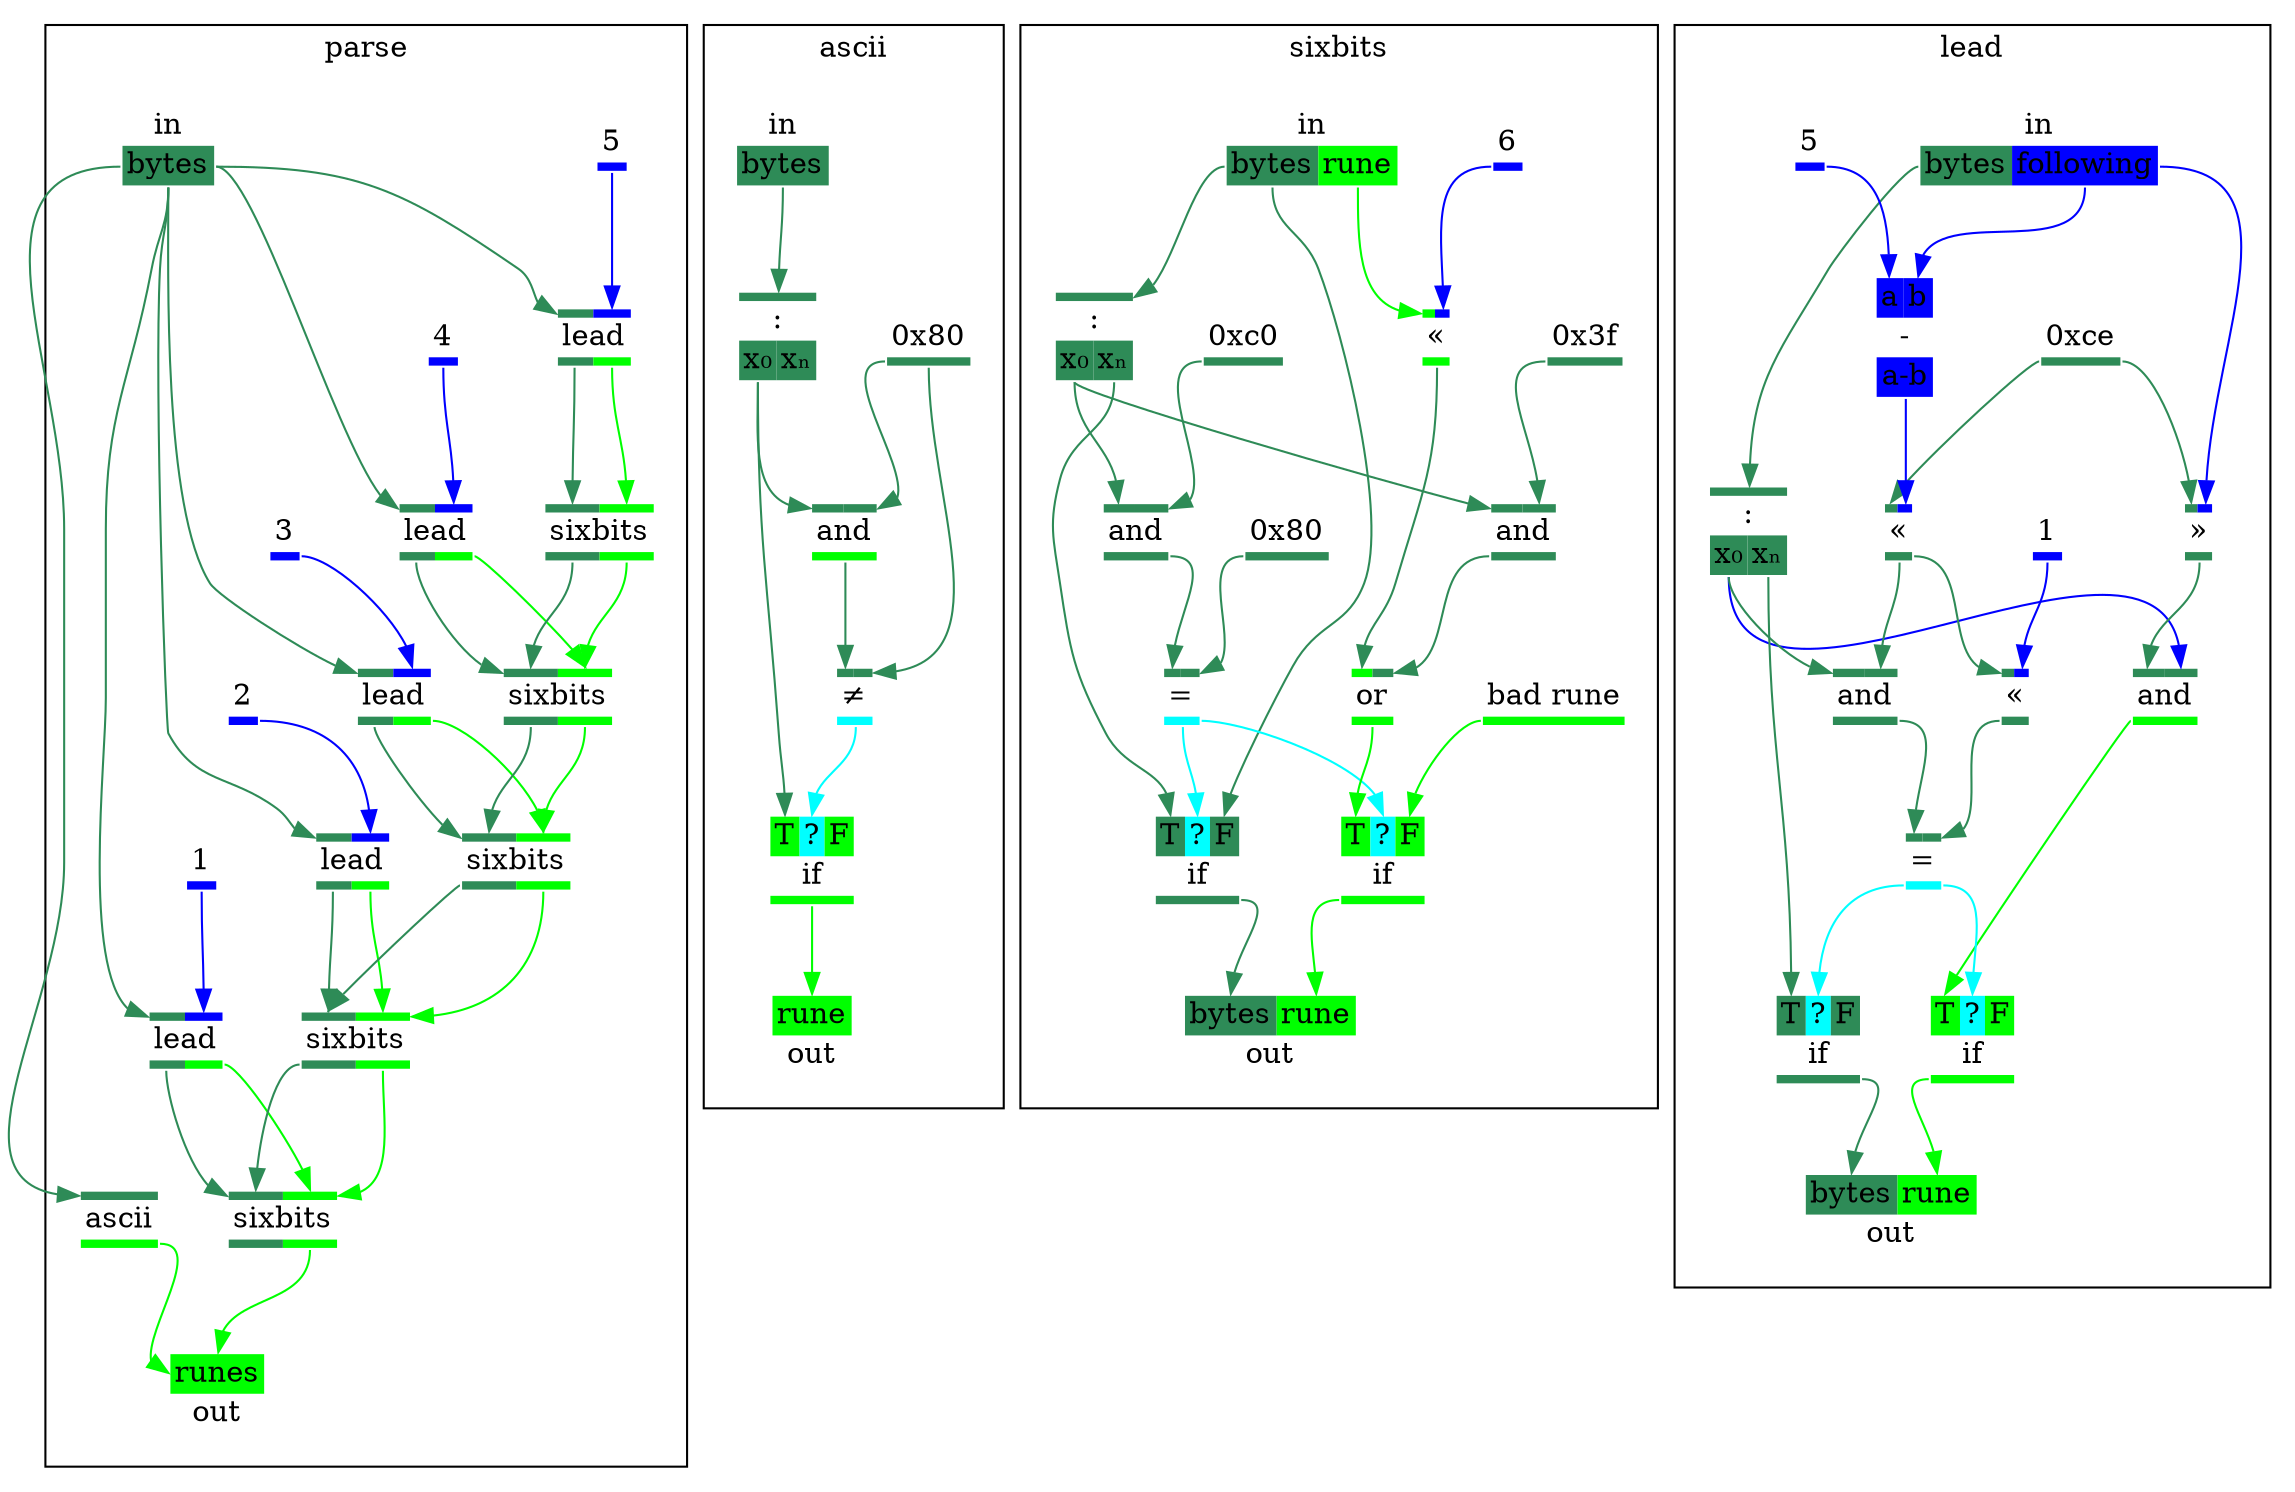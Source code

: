 digraph flow {
	rankdir = TB;
	node [shape=none; style=rounded]
	subgraph cluster_byte_parse_rune {
		shape = box
		label = "parse"
		byte_parse_rune_in [
			label=< <table border="0" cellspacing="0">
					<tr><td port="0"></td></tr>
					<tr><td port="fn">in</td></tr>
					<tr><td port="a" bgcolor="seagreen">bytes</td></tr>
					</table>>
		]
		byte_parse_rune_out [
			label=< <table border="0" cellspacing="0">
					<tr><td port="0" bgcolor="green">runes</td></tr>
					<tr><td port="fn">out</td></tr>
					<tr><td port="a"></td></tr>
					</table>>
		]
		byte_parse_rune_ascii [
			label=< <table border="0" cellspacing="0">
					<tr><td port="0" bgcolor="seagreen"></td></tr>
					<tr><td port="fn">ascii</td></tr>
					<tr><td port="a" bgcolor="green"></td></tr>
					</table>>
		]
		byte_parse_rune_in:a -> byte_parse_rune_ascii:0 [color=seagreen]
		byte_parse_rune_ascii:a -> byte_parse_rune_out:0 [color=green]

		byte_parse_rune_sixbits0 [
			label=< <table border="0" cellspacing="0">
					<tr><td port="0" bgcolor="seagreen"></td><td port="1" bgcolor="green"></td></tr>
					<tr><td colspan="2" port="fn">sixbits</td></tr>
					<tr><td port="a" bgcolor="seagreen"></td><td port="b" bgcolor="green"></td></tr>
					</table>>
		]
		byte_parse_rune_sixbits0:b -> byte_parse_rune_out:0 [color=green]
		byte_parse_rune_lead1 [
			label=< <table border="0" cellspacing="0">
					<tr><td port="0" bgcolor="seagreen"></td><td port="1" bgcolor="blue"></td></tr>
					<tr><td colspan="2" port="fn">lead</td></tr>
					<tr><td port="a" bgcolor="seagreen"></td><td port="b" bgcolor="green"></td></tr>
					</table>>
		]
		byte_parse_rune_in:a -> byte_parse_rune_lead1:0 [color=seagreen]
		byte_parse_rune_lead1:a -> byte_parse_rune_sixbits0:0 [color=seagreen]
		byte_parse_rune_lead1:b -> byte_parse_rune_sixbits0:1 [color=green]
		byte_parse_rune_one_0 [
			label=< <table border="0" cellspacing="0">
					<tr><td port="0"></td></tr>
					<tr><td port="fn">1</td></tr>
					<tr><td port="a" bgcolor="blue"></td></tr>
					</table>>
		]
		byte_parse_rune_one_0:a -> byte_parse_rune_lead1:1 [color=blue]

		byte_parse_rune_sixbits1 [
			label=< <table border="0" cellspacing="0">
					<tr><td port="0" bgcolor="seagreen"></td><td port="1" bgcolor="green"></td></tr>
					<tr><td colspan="2" port="fn">sixbits</td></tr>
					<tr><td port="a" bgcolor="seagreen"></td><td port="b" bgcolor="green"></td></tr>
					</table>>
		]
		byte_parse_rune_sixbits1:a -> byte_parse_rune_sixbits0:0 [color=seagreen]
		byte_parse_rune_sixbits1:b -> byte_parse_rune_sixbits0:1 [color=green]
		byte_parse_rune_lead2 [
			label=< <table border="0" cellspacing="0">
					<tr><td port="0" bgcolor="seagreen"></td><td port="1" bgcolor="blue"></td></tr>
					<tr><td colspan="2" port="fn">lead</td></tr>
					<tr><td port="a" bgcolor="seagreen"></td><td port="b" bgcolor="green"></td></tr>
					</table>>
		]
		byte_parse_rune_in:a -> byte_parse_rune_lead2:0 [color=seagreen]
		byte_parse_rune_lead2:a -> byte_parse_rune_sixbits1:0 [color=seagreen]
		byte_parse_rune_lead2:b -> byte_parse_rune_sixbits1:1 [color=green]
		byte_parse_rune_two_0 [
			label=< <table border="0" cellspacing="0">
					<tr><td port="0"></td></tr>
					<tr><td port="fn">2</td></tr>
					<tr><td port="a" bgcolor="blue"></td></tr>
					</table>>
		]
		byte_parse_rune_two_0:a -> byte_parse_rune_lead2:1 [color=blue]

		byte_parse_rune_sixbits2 [
			label=< <table border="0" cellspacing="0">
					<tr><td port="0" bgcolor="seagreen"></td><td port="1" bgcolor="green"></td></tr>
					<tr><td colspan="2" port="fn">sixbits</td></tr>
					<tr><td port="a" bgcolor="seagreen"></td><td port="b" bgcolor="green"></td></tr>
					</table>>
		]
		byte_parse_rune_sixbits2:a -> byte_parse_rune_sixbits1:0 [color=seagreen]
		byte_parse_rune_sixbits2:b -> byte_parse_rune_sixbits1:1 [color=green]
		byte_parse_rune_lead3 [
			label=< <table border="0" cellspacing="0">
					<tr><td port="0" bgcolor="seagreen"></td><td port="1" bgcolor="blue"></td></tr>
					<tr><td colspan="2" port="fn">lead</td></tr>
					<tr><td port="a" bgcolor="seagreen"></td><td port="b" bgcolor="green"></td></tr>
					</table>>
		]
		byte_parse_rune_in:a -> byte_parse_rune_lead3:0 [color=seagreen]
		byte_parse_rune_lead3:a -> byte_parse_rune_sixbits2:0 [color=seagreen]
		byte_parse_rune_lead3:b -> byte_parse_rune_sixbits2:1 [color=green]
		byte_parse_rune_three_0 [
			label=< <table border="0" cellspacing="0">
					<tr><td port="0"></td></tr>
					<tr><td port="fn">3</td></tr>
					<tr><td port="a" bgcolor="blue"></td></tr>
					</table>>
		]
		byte_parse_rune_three_0:a -> byte_parse_rune_lead3:1 [color=blue]

		byte_parse_rune_sixbits3 [
			label=< <table border="0" cellspacing="0">
					<tr><td port="0" bgcolor="seagreen"></td><td port="1" bgcolor="green"></td></tr>
					<tr><td colspan="2" port="fn">sixbits</td></tr>
					<tr><td port="a" bgcolor="seagreen"></td><td port="b" bgcolor="green"></td></tr>
					</table>>
		]
		byte_parse_rune_sixbits3:a -> byte_parse_rune_sixbits2:0 [color=seagreen]
		byte_parse_rune_sixbits3:b -> byte_parse_rune_sixbits2:1 [color=green]
		byte_parse_rune_lead4 [
			label=< <table border="0" cellspacing="0">
					<tr><td port="0" bgcolor="seagreen"></td><td port="1" bgcolor="blue"></td></tr>
					<tr><td colspan="2" port="fn">lead</td></tr>
					<tr><td port="a" bgcolor="seagreen"></td><td port="b" bgcolor="green"></td></tr>
					</table>>
		]
		byte_parse_rune_in:a -> byte_parse_rune_lead4:0 [color=seagreen]
		byte_parse_rune_lead4:a -> byte_parse_rune_sixbits3:0 [color=seagreen]
		byte_parse_rune_lead4:b -> byte_parse_rune_sixbits3:1 [color=green]
		byte_parse_rune_four_0 [
			label=< <table border="0" cellspacing="0">
					<tr><td port="0"></td></tr>
					<tr><td port="fn">4</td></tr>
					<tr><td port="a" bgcolor="blue"></td></tr>
					</table>>
		]
		byte_parse_rune_four_0:a -> byte_parse_rune_lead4:1 [color=blue]

		byte_parse_rune_sixbits4 [
			label=< <table border="0" cellspacing="0">
					<tr><td port="0" bgcolor="seagreen"></td><td port="1" bgcolor="green"></td></tr>
					<tr><td colspan="2" port="fn">sixbits</td></tr>
					<tr><td port="a" bgcolor="seagreen"></td><td port="b" bgcolor="green"></td></tr>
					</table>>
		]
		byte_parse_rune_sixbits4:a -> byte_parse_rune_sixbits3:0 [color=seagreen]
		byte_parse_rune_sixbits4:b -> byte_parse_rune_sixbits3:1 [color=green]
		byte_parse_rune_lead5 [
			label=< <table border="0" cellspacing="0">
					<tr><td port="0" bgcolor="seagreen"></td><td port="1" bgcolor="blue"></td></tr>
					<tr><td colspan="2" port="fn">lead</td></tr>
					<tr><td port="a" bgcolor="seagreen"></td><td port="b" bgcolor="green"></td></tr>
					</table>>
		]
		byte_parse_rune_in:a -> byte_parse_rune_lead5:0 [color=seagreen]
		byte_parse_rune_lead5:a -> byte_parse_rune_sixbits4:0 [color=seagreen]
		byte_parse_rune_lead5:b -> byte_parse_rune_sixbits4:1 [color=green]
		byte_parse_rune_five_0 [
			label=< <table border="0" cellspacing="0">
					<tr><td port="0"></td></tr>
					<tr><td port="fn">5</td></tr>
					<tr><td port="a" bgcolor="blue"></td></tr>
					</table>>
		]
		byte_parse_rune_five_0:a -> byte_parse_rune_lead5:1 [color=blue]

	}

	subgraph cluster_byte_ascii_rune {
		shape = box
		label = "ascii"
		byte_ascii_rune_in [
			label=< <table border="0" cellspacing="0">
					<tr><td port="0"></td></tr>
					<tr><td port="fn">in</td></tr>
					<tr><td port="a" bgcolor="seagreen">bytes</td></tr>
					</table>>
		]

		byte_ascii_rune_head [
			label=< <table border="0" cellspacing="0">
					<tr><td colspan="2" port="0" bgcolor="seagreen"></td></tr>
					<tr><td colspan="2" port="fn">:</td></tr>
					<tr><td port="a" bgcolor="seagreen">x₀</td><td port="b" bgcolor="seagreen">xₙ</td></tr>
					</table>>
		]
		byte_ascii_rune_in:a -> byte_ascii_rune_head:0 [color=seagreen]

		byte_ascii_rune_mask [
			label=< <table border="0" cellspacing="0">
					<tr><td port="0"></td></tr>
					<tr><td port="fn">0x80</td></tr>
					<tr><td port="a" bgcolor="seagreen"></td></tr>
					</table>>
		]

		byte_ascii_rune_testand [
			label=< <table border="0" cellspacing="0">
					<tr><td port="0" bgcolor="seagreen"></td><td port="1" bgcolor="seagreen"></td></tr>
					<tr><td colspan="2" port="fn">and</td></tr>
					<tr><td colspan="2" port="a" bgcolor="green"></td></tr>
					</table>>
		]
		byte_ascii_rune_head:a -> byte_ascii_rune_testand:0 [color="seagreen"]
		byte_ascii_rune_mask:a -> byte_ascii_rune_testand:1 [color="seagreen"]

		byte_ascii_rune_testnotequal [
			label=< <table border="0" cellspacing="0">
					<tr><td port="0" bgcolor="seagreen"></td><td port="1" bgcolor="seagreen"></td></tr>
					<tr><td colspan="2" port="fn">≠</td></tr>
					<tr><td colspan="2" port="a" bgcolor="cyan"></td></tr>
					</table>>
		]
		byte_ascii_rune_testand:a -> byte_ascii_rune_testnotequal:0 [color="seagreen"]
		byte_ascii_rune_mask:a -> byte_ascii_rune_testnotequal:1 [color="seagreen"]

		byte_ascii_rune_ifrune [
			label=< <table border="0" cellspacing="0">
					<tr><td port="0" bgcolor="green">T</td><td port="1" bgcolor="cyan">?</td><td port="2" bgcolor="green">F</td></tr>
					<tr><td colspan="3" port="fn">if</td></tr>
					<tr><td colspan="3" port="a" bgcolor="green"></td></tr>
					</table>>
		]
		byte_ascii_rune_head:a -> byte_ascii_rune_ifrune:0 [color=seagreen]
		byte_ascii_rune_testnotequal:a -> byte_ascii_rune_ifrune:1 [color=cyan]

		byte_ascii_rune_out [
			label=< <table border="0" cellspacing="0">
					<tr><td port="1" bgcolor="green">rune</td></tr>
					<tr><td colspan="2" port="fn">out</td></tr>
					<tr><td port="a"></td></tr>
					</table>>
		]
		byte_ascii_rune_ifrune:a -> byte_ascii_rune_out:1 [color=green]
	}

	subgraph cluster_byte_rune_sixbits_byte_rune {
		shape = box
		label = "sixbits"
		byte_rune_sixbits_byte_rune_in [
			label=< <table border="0" cellspacing="0">
					<tr><td port="0"></td></tr>
					<tr><td colspan="2" port="fn">in</td></tr>
					<tr><td port="a" bgcolor="seagreen">bytes</td><td port="b" bgcolor="green">rune</td></tr>
					</table>>
		]
		byte_rune_sixbits_byte_rune_out [
			label=< <table border="0" cellspacing="0">
					<tr><td port="0" bgcolor="seagreen">bytes</td><td port="1" bgcolor="green">rune</td></tr>
					<tr><td colspan="2" port="fn">out</td></tr>
					<tr><td port="a"></td></tr>
					</table>>
		]

		byte_rune_sixbits_byte_rune_head [
			label=< <table border="0" cellspacing="0">
					<tr><td colspan="2" port="0" bgcolor="seagreen"></td></tr>
					<tr><td colspan="2" port="fn">:</td></tr>
					<tr><td port="a" bgcolor="seagreen">x₀</td><td port="b" bgcolor="seagreen">xₙ</td></tr>
					</table>>
		]
		byte_rune_sixbits_byte_rune_in:a -> byte_rune_sixbits_byte_rune_head:0 [color=seagreen]

		byte_rune_sixbits_byte_rune_testmask [
			label=< <table border="0" cellspacing="0">
					<tr><td port="0"></td></tr>
					<tr><td port="fn">0xc0</td></tr>
					<tr><td port="a" bgcolor="seagreen"></td></tr>
					</table>>
		]
		byte_rune_sixbits_byte_rune_testand [
			label=< <table border="0" cellspacing="0">
					<tr><td port="0" bgcolor="seagreen"></td><td port="1" bgcolor="seagreen"></td></tr>
					<tr><td colspan="2" port="fn">and</td></tr>
					<tr><td colspan="2" port="a" bgcolor="seagreen"></td></tr>
					</table>>
		]
		byte_rune_sixbits_byte_rune_head:a -> byte_rune_sixbits_byte_rune_testand:0 [color=seagreen]
		byte_rune_sixbits_byte_rune_testmask:a -> byte_rune_sixbits_byte_rune_testand:1 [color=seagreen]
		byte_rune_sixbits_byte_rune_testvalue [
			label=< <table border="0" cellspacing="0">
					<tr><td port="0"></td></tr>
					<tr><td port="fn">0x80</td></tr>
					<tr><td port="a" bgcolor="seagreen"></td></tr>
					</table>>
		]
		byte_rune_sixbits_byte_rune_testequal [
			label=< <table border="0" cellspacing="0">
					<tr><td port="0" bgcolor="seagreen"></td><td port="1" bgcolor="seagreen"></td></tr>
					<tr><td colspan="2" port="fn">=</td></tr>
					<tr><td colspan="2" port="a" bgcolor="cyan"></td></tr>
					</table>>
		]
		byte_rune_sixbits_byte_rune_testand:a -> byte_rune_sixbits_byte_rune_testequal:0 [color=seagreen]
		byte_rune_sixbits_byte_rune_testvalue:a -> byte_rune_sixbits_byte_rune_testequal:1 [color=seagreen]

		byte_rune_sixbits_byte_rune_sixmask [
			label=< <table border="0" cellspacing="0">
					<tr><td port="0"></td></tr>
					<tr><td port="fn">0x3f</td></tr>
					<tr><td port="a" bgcolor="seagreen"></td></tr>
					</table>>
		]
		byte_rune_sixbits_byte_rune_sixand [
			label=< <table border="0" cellspacing="0">
					<tr><td port="0" bgcolor="seagreen"></td><td port="1" bgcolor="seagreen"></td></tr>
					<tr><td colspan="2" port="fn">and</td></tr>
					<tr><td colspan="2" port="a" bgcolor="seagreen"></td></tr>
					</table>>
		]
		byte_rune_sixbits_byte_rune_head:a -> byte_rune_sixbits_byte_rune_sixand:0 [color=seagreen]
		byte_rune_sixbits_byte_rune_sixmask:a -> byte_rune_sixbits_byte_rune_sixand:1 [color=seagreen]
		byte_rune_sixbits_byte_rune_six [
			label=< <table border="0" cellspacing="0">
					<tr><td port="0"></td></tr>
					<tr><td port="fn">6</td></tr>
					<tr><td port="a" bgcolor="blue"></td></tr>
					</table>>
		]
		byte_rune_sixbits_byte_rune_sixshift [
			label=< <table border="0" cellspacing="0">
					<tr><td port="0" bgcolor="green"></td><td port="1" bgcolor="blue"></td></tr>
					<tr><td colspan="2" port="fn">«</td></tr>
					<tr><td colspan="2" port="a" bgcolor="green"></td></tr>
					</table>>
		]
		byte_rune_sixbits_byte_rune_in:b -> byte_rune_sixbits_byte_rune_sixshift:0 [color=green]
		byte_rune_sixbits_byte_rune_six:a -> byte_rune_sixbits_byte_rune_sixshift:1 [color=blue]
		byte_rune_sixbits_byte_rune_sixor [
			label=< <table border="0" cellspacing="0">
					<tr><td port="0" bgcolor="green"></td><td port="1" bgcolor="seagreen"></td></tr>
					<tr><td colspan="2" port="or">or</td></tr>
					<tr><td colspan="2" port="a" bgcolor="green"></td></tr>
					</table>>
		]
		byte_rune_sixbits_byte_rune_sixshift:a -> byte_rune_sixbits_byte_rune_sixor:0 [color=seagreen]
		byte_rune_sixbits_byte_rune_sixand:a -> byte_rune_sixbits_byte_rune_sixor:1 [color=seagreen]
		byte_rune_sixbits_byte_rune_sixor:a -> byte_rune_sixbits_byte_rune_ifrune:0 [color=green]

		byte_rune_sixbits_byte_rune_badrune [
			label=< <table border="0" cellspacing="0">
					<tr><td port="0"></td></tr>
					<tr><td port="fn">bad rune</td></tr>
					<tr><td port="a" bgcolor="green"></td></tr>
					</table>>
		]
		byte_rune_sixbits_byte_rune_ifrune [
			label=< <table border="0" cellspacing="0">
					<tr><td port="0" bgcolor="green">T</td><td port="1" bgcolor="cyan">?</td><td port="2" bgcolor="green">F</td></tr>
					<tr><td colspan="3" port="fn">if</td></tr>
					<tr><td colspan="3" port="a" bgcolor="green"></td></tr>
					</table>>
		]
		byte_rune_sixbits_byte_rune_badrune:a -> byte_rune_sixbits_byte_rune_ifrune:2 [color=green]
		byte_rune_sixbits_byte_rune_testequal:a -> byte_rune_sixbits_byte_rune_ifrune:1 [color=cyan]
		byte_rune_sixbits_byte_rune_ifrune:a -> byte_rune_sixbits_byte_rune_out:1 [color=green]

		byte_rune_sixbits_byte_rune_ifbyte [
			label=< <table border="0" cellspacing="0">
					<tr><td port="0" bgcolor="seagreen">T</td><td port="1" bgcolor="cyan">?</td><td port="2" bgcolor="seagreen">F</td></tr>
					<tr><td colspan="3" port="fn">if</td></tr>
					<tr><td colspan="3" port="a" bgcolor="seagreen"></td></tr>
					</table>>
		]
		byte_rune_sixbits_byte_rune_head:b -> byte_rune_sixbits_byte_rune_ifbyte:0 [color=seagreen]
		byte_rune_sixbits_byte_rune_testequal:a -> byte_rune_sixbits_byte_rune_ifbyte:1 [color=cyan]
		byte_rune_sixbits_byte_rune_in:a -> byte_rune_sixbits_byte_rune_ifbyte:2 [color=seagreen]
		byte_rune_sixbits_byte_rune_ifbyte:a -> byte_rune_sixbits_byte_rune_out:0 [color=seagreen]
	}

	subgraph cluster_byte_num_lead_byte_rune {
		shape = box
		label = "lead"
		byte_num_lead_byte_rune_in [
			label=< <table border="0" cellspacing="0">
					<tr><td port="0"></td></tr>
					<tr><td colspan="2" port="fn">in</td></tr>
					<tr><td port="a" bgcolor="seagreen">bytes</td><td port="b" bgcolor="blue">following</td></tr>
					</table>>
		]

		byte_num_lead_byte_rune_head [
			label=< <table border="0" cellspacing="0">
					<tr><td colspan="2" port="0" bgcolor="seagreen"></td></tr>
					<tr><td colspan="2" port="fn">:</td></tr>
					<tr><td port="a" bgcolor="seagreen">x₀</td><td port="b" bgcolor="seagreen">xₙ</td></tr>
					</table>>
		]
		byte_num_lead_byte_rune_in:a -> byte_num_lead_byte_rune_head:0 [color=seagreen]

		byte_num_lead_byte_rune_mask [
			label=< <table border="0" cellspacing="0">
					<tr><td port="0"></td></tr>
					<tr><td port="fn">0xce</td></tr>
					<tr><td port="a" bgcolor="seagreen"></td></tr>
					</table>>
		]

		byte_num_lead_byte_rune_maskshift [
			label=< <table border="0" cellspacing="0">
					<tr><td port="0" bgcolor="seagreen"></td><td port="1" bgcolor="blue"></td></tr>
					<tr><td colspan="2" port="fn">»</td></tr>
					<tr><td colspan="2" port="a" bgcolor="seagreen"></td></tr>
					</table>>
		]
		byte_num_lead_byte_rune_mask:a -> byte_num_lead_byte_rune_maskshift:0 [color="seagreen"]
		byte_num_lead_byte_rune_in:b -> byte_num_lead_byte_rune_maskshift:1 [color="blue"]

		byte_num_lead_byte_rune_maskand [
			label=< <table border="0" cellspacing="0">
					<tr><td port="0" bgcolor="seagreen"></td><td port="1" bgcolor="seagreen"></td></tr>
					<tr><td colspan="2" port="fn">and</td></tr>
					<tr><td colspan="2" port="a" bgcolor="green"></td></tr>
					</table>>
		]
		byte_num_lead_byte_rune_maskshift:a -> byte_num_lead_byte_rune_maskand:0 [color="seagreen"]
		byte_num_lead_byte_rune_head:a -> byte_num_lead_byte_rune_maskand:1 [color="blue"]

		byte_num_lead_byte_rune_five [
			label=< <table border="0" cellspacing="0">
					<tr><td port="1"></td></tr>
					<tr><td port="fn">5</td></tr>
					<tr><td port="a" bgcolor="blue"></td></tr>
					</table>>
		]

		byte_num_lead_byte_rune_testminus [
			label=< <table border="0" cellspacing="0">
					<tr><td port="0" bgcolor="blue">a</td><td port="1" bgcolor="blue">b</td></tr>
					<tr><td colspan="2" port="fn">-</td></tr>
					<tr><td colspan="2" port="a" bgcolor="blue">a-b</td></tr>
					</table>>
		]
		byte_num_lead_byte_rune_five:a -> byte_num_lead_byte_rune_testminus:0 [color="blue"]
		byte_num_lead_byte_rune_in:b -> byte_num_lead_byte_rune_testminus:1 [color="blue"]

		byte_num_lead_byte_rune_testshift [
			label=< <table border="0" cellspacing="0">
					<tr><td port="0" bgcolor="seagreen"></td><td port="1" bgcolor="blue"></td></tr>
					<tr><td colspan="2" port="fn">«</td></tr>
					<tr><td colspan="2" port="a" bgcolor="seagreen"></td></tr>
					</table>>
		]
		byte_num_lead_byte_rune_mask:a -> byte_num_lead_byte_rune_testshift:0 [color="seagreen"]
		byte_num_lead_byte_rune_testminus:a -> byte_num_lead_byte_rune_testshift:1 [color="blue"]

		byte_num_lead_byte_rune_one [
			label=< <table border="0" cellspacing="0">
					<tr><td port="1"></td></tr>
					<tr><td port="fn">1</td></tr>
					<tr><td port="a" bgcolor="blue"></td></tr>
					</table>>
		]

		byte_num_lead_byte_rune_testvalue [
			label=< <table border="0" cellspacing="0">
					<tr><td port="0" bgcolor="seagreen"></td><td port="1" bgcolor="blue"></td></tr>
					<tr><td colspan="2" port="fn">«</td></tr>
					<tr><td colspan="2" port="a" bgcolor="seagreen"></td></tr>
					</table>>
		]
		byte_num_lead_byte_rune_testshift:a -> byte_num_lead_byte_rune_testvalue:0 [color="seagreen"]
		byte_num_lead_byte_rune_one:a -> byte_num_lead_byte_rune_testvalue:1 [color="blue"]

		byte_num_lead_byte_rune_testand [
			label=< <table border="0" cellspacing="0">
					<tr><td port="0" bgcolor="seagreen"></td><td port="1" bgcolor="seagreen"></td></tr>
					<tr><td colspan="2" port="fn">and</td></tr>
					<tr><td colspan="2" port="a" bgcolor="seagreen"></td></tr>
					</table>>
		]
		byte_num_lead_byte_rune_head:a -> byte_num_lead_byte_rune_testand:0 [color="seagreen"]
		byte_num_lead_byte_rune_testshift:a -> byte_num_lead_byte_rune_testand:1 [color="seagreen"]

		byte_num_lead_byte_rune_testequal [
			label=< <table border="0" cellspacing="0">
					<tr><td port="0" bgcolor="seagreen"></td><td port="1" bgcolor="seagreen"></td></tr>
					<tr><td colspan="2" port="fn">=</td></tr>
					<tr><td colspan="2" port="a" bgcolor="cyan"></td></tr>
					</table>>
		]
		byte_num_lead_byte_rune_testand:a -> byte_num_lead_byte_rune_testequal:0 [color="seagreen"]
		byte_num_lead_byte_rune_testvalue:a -> byte_num_lead_byte_rune_testequal:1 [color="seagreen"]

		byte_num_lead_byte_rune_ifrune [
			label=< <table border="0" cellspacing="0">
					<tr><td port="0" bgcolor="green">T</td><td port="1" bgcolor="cyan">?</td><td port="2" bgcolor="green">F</td></tr>
					<tr><td colspan="3" port="fn">if</td></tr>
					<tr><td colspan="3" port="a" bgcolor="green"></td></tr>
					</table>>
		]
		byte_num_lead_byte_rune_maskand:a -> byte_num_lead_byte_rune_ifrune:0 [color=green]
		byte_num_lead_byte_rune_testequal:a -> byte_num_lead_byte_rune_ifrune:1 [color=cyan]
		byte_num_lead_byte_rune_ifrune:a -> byte_num_lead_byte_rune_out:1 [color=green]

		byte_num_lead_byte_rune_ifbyte [
			label=< <table border="0" cellspacing="0">
					<tr><td port="0" bgcolor="seagreen">T</td><td port="1" bgcolor="cyan">?</td><td port="2" bgcolor="seagreen">F</td></tr>
					<tr><td colspan="3" port="fn">if</td></tr>
					<tr><td colspan="3" port="a" bgcolor="seagreen"></td></tr>
					</table>>
		]
		byte_num_lead_byte_rune_head:b -> byte_num_lead_byte_rune_ifbyte:0 [color=seagreen]
		byte_num_lead_byte_rune_testequal:a -> byte_num_lead_byte_rune_ifbyte:1 [color=cyan]
		byte_num_lead_byte_rune_ifbyte:a -> byte_num_lead_byte_rune_out:0 [color=seagreen]

		byte_num_lead_byte_rune_out [
			label=< <table border="0" cellspacing="0">
					<tr><td port="0" bgcolor="seagreen">bytes</td><td port="1" bgcolor="green">rune</td></tr>
					<tr><td colspan="2" port="fn">out</td></tr>
					<tr><td port="a"></td></tr>
					</table>>
		]
	}

}
